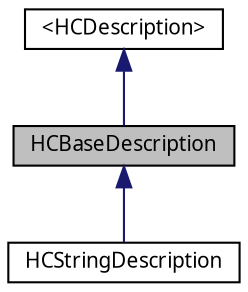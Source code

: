 digraph G
{
  bgcolor="transparent";
  edge [fontname="FreeSans.ttf",fontsize="10",labelfontname="FreeSans.ttf",labelfontsize="10"];
  node [fontname="FreeSans.ttf",fontsize="10",shape=record];
  Node1 [label="HCBaseDescription",height=0.2,width=0.4,color="black", fillcolor="grey75", style="filled" fontcolor="black"];
  Node2 -> Node1 [dir="back",color="midnightblue",fontsize="10",style="solid",fontname="FreeSans.ttf"];
  Node2 [label="\<HCDescription\>",height=0.2,width=0.4,color="black",URL="$protocol_h_c_description-p.html",tooltip="A description of an HCMatcher."];
  Node1 -> Node3 [dir="back",color="midnightblue",fontsize="10",style="solid",fontname="FreeSans.ttf"];
  Node3 [label="HCStringDescription",height=0.2,width=0.4,color="black",URL="$interface_h_c_string_description.html",tooltip="An HCDescription that is stored as a string."];
}
